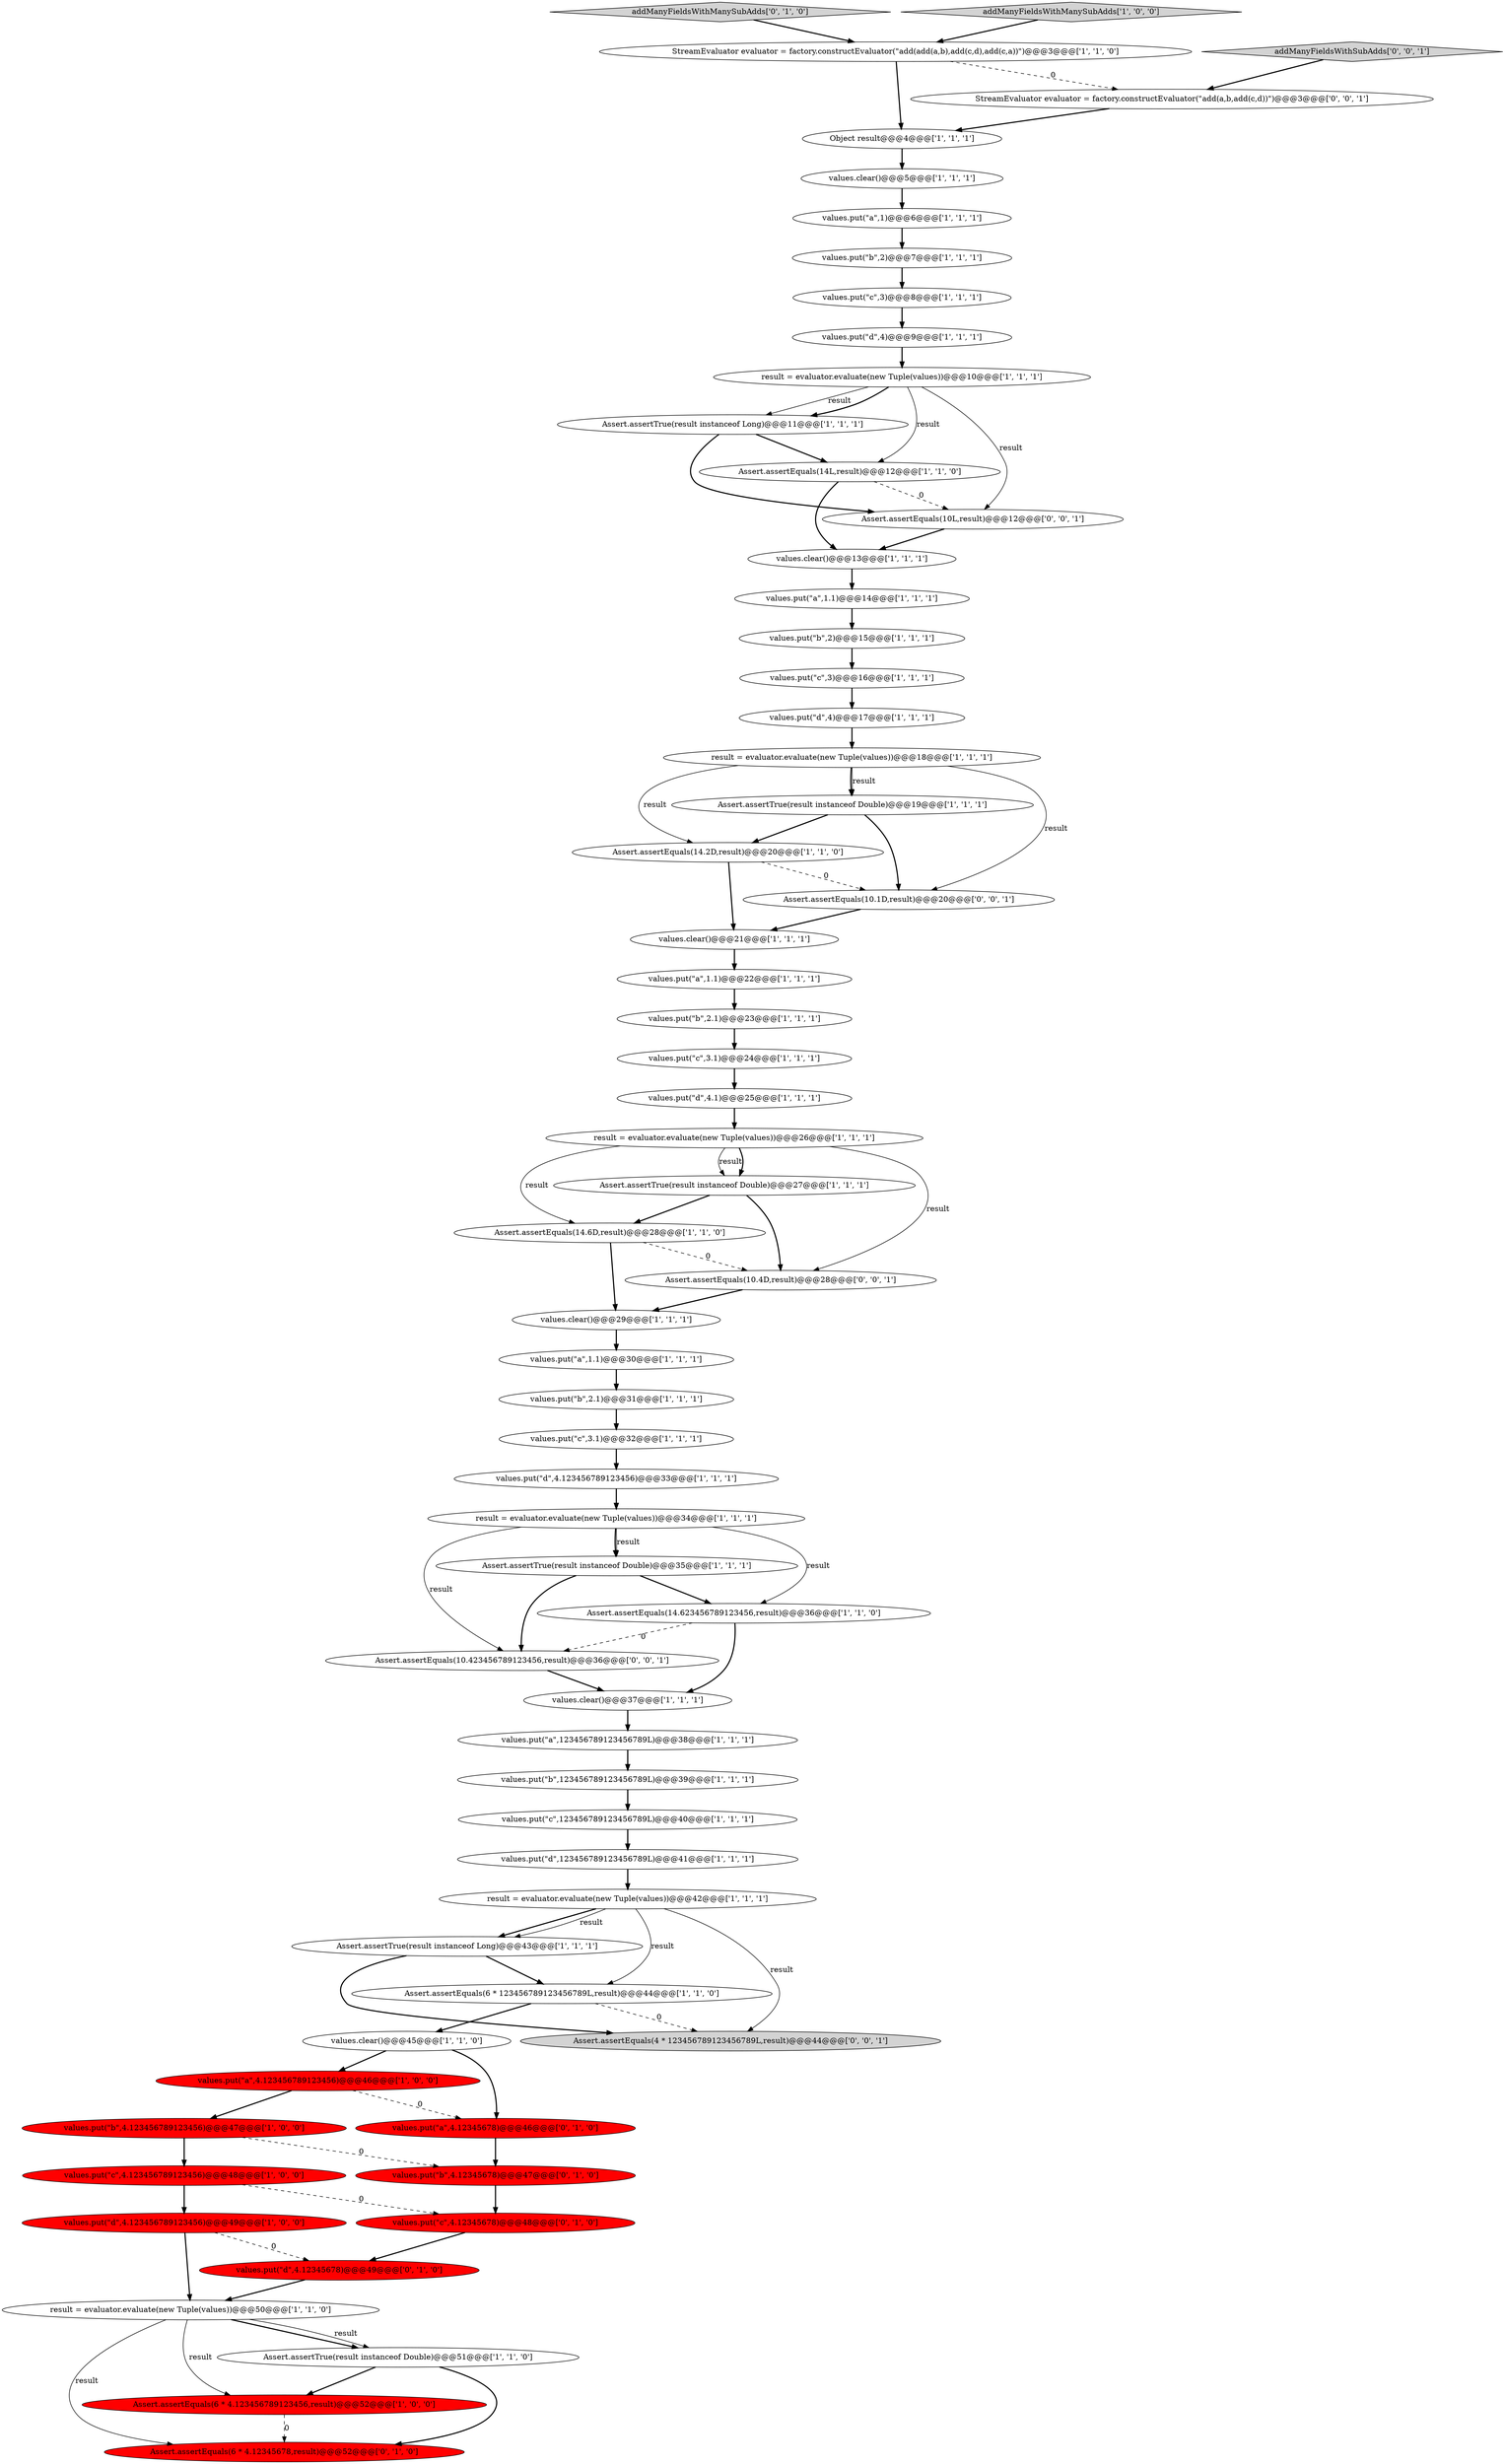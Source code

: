 digraph {
22 [style = filled, label = "result = evaluator.evaluate(new Tuple(values))@@@26@@@['1', '1', '1']", fillcolor = white, shape = ellipse image = "AAA0AAABBB1BBB"];
23 [style = filled, label = "result = evaluator.evaluate(new Tuple(values))@@@50@@@['1', '1', '0']", fillcolor = white, shape = ellipse image = "AAA0AAABBB1BBB"];
6 [style = filled, label = "Assert.assertEquals(6 * 4.123456789123456,result)@@@52@@@['1', '0', '0']", fillcolor = red, shape = ellipse image = "AAA1AAABBB1BBB"];
50 [style = filled, label = "values.clear()@@@5@@@['1', '1', '1']", fillcolor = white, shape = ellipse image = "AAA0AAABBB1BBB"];
14 [style = filled, label = "Assert.assertTrue(result instanceof Double)@@@27@@@['1', '1', '1']", fillcolor = white, shape = ellipse image = "AAA0AAABBB1BBB"];
9 [style = filled, label = "values.clear()@@@37@@@['1', '1', '1']", fillcolor = white, shape = ellipse image = "AAA0AAABBB1BBB"];
4 [style = filled, label = "Assert.assertTrue(result instanceof Long)@@@43@@@['1', '1', '1']", fillcolor = white, shape = ellipse image = "AAA0AAABBB1BBB"];
46 [style = filled, label = "values.put(\"b\",4.123456789123456)@@@47@@@['1', '0', '0']", fillcolor = red, shape = ellipse image = "AAA1AAABBB1BBB"];
13 [style = filled, label = "Object result@@@4@@@['1', '1', '1']", fillcolor = white, shape = ellipse image = "AAA0AAABBB1BBB"];
36 [style = filled, label = "values.clear()@@@45@@@['1', '1', '0']", fillcolor = white, shape = ellipse image = "AAA0AAABBB1BBB"];
3 [style = filled, label = "Assert.assertEquals(14.6D,result)@@@28@@@['1', '1', '0']", fillcolor = white, shape = ellipse image = "AAA0AAABBB1BBB"];
20 [style = filled, label = "result = evaluator.evaluate(new Tuple(values))@@@34@@@['1', '1', '1']", fillcolor = white, shape = ellipse image = "AAA0AAABBB1BBB"];
34 [style = filled, label = "values.put(\"d\",4)@@@17@@@['1', '1', '1']", fillcolor = white, shape = ellipse image = "AAA0AAABBB1BBB"];
18 [style = filled, label = "Assert.assertTrue(result instanceof Long)@@@11@@@['1', '1', '1']", fillcolor = white, shape = ellipse image = "AAA0AAABBB1BBB"];
7 [style = filled, label = "values.put(\"c\",3.1)@@@24@@@['1', '1', '1']", fillcolor = white, shape = ellipse image = "AAA0AAABBB1BBB"];
48 [style = filled, label = "values.put(\"b\",2)@@@15@@@['1', '1', '1']", fillcolor = white, shape = ellipse image = "AAA0AAABBB1BBB"];
51 [style = filled, label = "values.put(\"b\",4.12345678)@@@47@@@['0', '1', '0']", fillcolor = red, shape = ellipse image = "AAA1AAABBB2BBB"];
1 [style = filled, label = "values.put(\"d\",4)@@@9@@@['1', '1', '1']", fillcolor = white, shape = ellipse image = "AAA0AAABBB1BBB"];
29 [style = filled, label = "StreamEvaluator evaluator = factory.constructEvaluator(\"add(add(a,b),add(c,d),add(c,a))\")@@@3@@@['1', '1', '0']", fillcolor = white, shape = ellipse image = "AAA0AAABBB1BBB"];
59 [style = filled, label = "Assert.assertEquals(10.423456789123456,result)@@@36@@@['0', '0', '1']", fillcolor = white, shape = ellipse image = "AAA0AAABBB3BBB"];
33 [style = filled, label = "values.clear()@@@13@@@['1', '1', '1']", fillcolor = white, shape = ellipse image = "AAA0AAABBB1BBB"];
21 [style = filled, label = "values.put(\"c\",3)@@@16@@@['1', '1', '1']", fillcolor = white, shape = ellipse image = "AAA0AAABBB1BBB"];
25 [style = filled, label = "values.put(\"c\",3)@@@8@@@['1', '1', '1']", fillcolor = white, shape = ellipse image = "AAA0AAABBB1BBB"];
0 [style = filled, label = "values.put(\"d\",4.123456789123456)@@@33@@@['1', '1', '1']", fillcolor = white, shape = ellipse image = "AAA0AAABBB1BBB"];
15 [style = filled, label = "values.put(\"d\",123456789123456789L)@@@41@@@['1', '1', '1']", fillcolor = white, shape = ellipse image = "AAA0AAABBB1BBB"];
17 [style = filled, label = "values.put(\"a\",1.1)@@@30@@@['1', '1', '1']", fillcolor = white, shape = ellipse image = "AAA0AAABBB1BBB"];
11 [style = filled, label = "values.put(\"a\",123456789123456789L)@@@38@@@['1', '1', '1']", fillcolor = white, shape = ellipse image = "AAA0AAABBB1BBB"];
28 [style = filled, label = "values.put(\"c\",4.123456789123456)@@@48@@@['1', '0', '0']", fillcolor = red, shape = ellipse image = "AAA1AAABBB1BBB"];
40 [style = filled, label = "values.put(\"b\",2.1)@@@23@@@['1', '1', '1']", fillcolor = white, shape = ellipse image = "AAA0AAABBB1BBB"];
45 [style = filled, label = "Assert.assertEquals(6 * 123456789123456789L,result)@@@44@@@['1', '1', '0']", fillcolor = white, shape = ellipse image = "AAA0AAABBB1BBB"];
53 [style = filled, label = "addManyFieldsWithManySubAdds['0', '1', '0']", fillcolor = lightgray, shape = diamond image = "AAA0AAABBB2BBB"];
30 [style = filled, label = "values.put(\"d\",4.1)@@@25@@@['1', '1', '1']", fillcolor = white, shape = ellipse image = "AAA0AAABBB1BBB"];
27 [style = filled, label = "values.put(\"c\",123456789123456789L)@@@40@@@['1', '1', '1']", fillcolor = white, shape = ellipse image = "AAA0AAABBB1BBB"];
56 [style = filled, label = "Assert.assertEquals(6 * 4.12345678,result)@@@52@@@['0', '1', '0']", fillcolor = red, shape = ellipse image = "AAA1AAABBB2BBB"];
19 [style = filled, label = "values.put(\"b\",2.1)@@@31@@@['1', '1', '1']", fillcolor = white, shape = ellipse image = "AAA0AAABBB1BBB"];
10 [style = filled, label = "values.put(\"a\",1.1)@@@14@@@['1', '1', '1']", fillcolor = white, shape = ellipse image = "AAA0AAABBB1BBB"];
39 [style = filled, label = "values.put(\"d\",4.123456789123456)@@@49@@@['1', '0', '0']", fillcolor = red, shape = ellipse image = "AAA1AAABBB1BBB"];
49 [style = filled, label = "values.clear()@@@21@@@['1', '1', '1']", fillcolor = white, shape = ellipse image = "AAA0AAABBB1BBB"];
31 [style = filled, label = "values.put(\"a\",1)@@@6@@@['1', '1', '1']", fillcolor = white, shape = ellipse image = "AAA0AAABBB1BBB"];
43 [style = filled, label = "values.put(\"b\",123456789123456789L)@@@39@@@['1', '1', '1']", fillcolor = white, shape = ellipse image = "AAA0AAABBB1BBB"];
61 [style = filled, label = "Assert.assertEquals(10L,result)@@@12@@@['0', '0', '1']", fillcolor = white, shape = ellipse image = "AAA0AAABBB3BBB"];
44 [style = filled, label = "Assert.assertEquals(14.2D,result)@@@20@@@['1', '1', '0']", fillcolor = white, shape = ellipse image = "AAA0AAABBB1BBB"];
32 [style = filled, label = "values.put(\"b\",2)@@@7@@@['1', '1', '1']", fillcolor = white, shape = ellipse image = "AAA0AAABBB1BBB"];
52 [style = filled, label = "values.put(\"d\",4.12345678)@@@49@@@['0', '1', '0']", fillcolor = red, shape = ellipse image = "AAA1AAABBB2BBB"];
2 [style = filled, label = "result = evaluator.evaluate(new Tuple(values))@@@18@@@['1', '1', '1']", fillcolor = white, shape = ellipse image = "AAA0AAABBB1BBB"];
35 [style = filled, label = "Assert.assertTrue(result instanceof Double)@@@19@@@['1', '1', '1']", fillcolor = white, shape = ellipse image = "AAA0AAABBB1BBB"];
41 [style = filled, label = "Assert.assertTrue(result instanceof Double)@@@35@@@['1', '1', '1']", fillcolor = white, shape = ellipse image = "AAA0AAABBB1BBB"];
57 [style = filled, label = "Assert.assertEquals(10.1D,result)@@@20@@@['0', '0', '1']", fillcolor = white, shape = ellipse image = "AAA0AAABBB3BBB"];
37 [style = filled, label = "values.put(\"a\",4.123456789123456)@@@46@@@['1', '0', '0']", fillcolor = red, shape = ellipse image = "AAA1AAABBB1BBB"];
8 [style = filled, label = "values.put(\"c\",3.1)@@@32@@@['1', '1', '1']", fillcolor = white, shape = ellipse image = "AAA0AAABBB1BBB"];
58 [style = filled, label = "addManyFieldsWithSubAdds['0', '0', '1']", fillcolor = lightgray, shape = diamond image = "AAA0AAABBB3BBB"];
60 [style = filled, label = "StreamEvaluator evaluator = factory.constructEvaluator(\"add(a,b,add(c,d))\")@@@3@@@['0', '0', '1']", fillcolor = white, shape = ellipse image = "AAA0AAABBB3BBB"];
55 [style = filled, label = "values.put(\"c\",4.12345678)@@@48@@@['0', '1', '0']", fillcolor = red, shape = ellipse image = "AAA1AAABBB2BBB"];
24 [style = filled, label = "values.put(\"a\",1.1)@@@22@@@['1', '1', '1']", fillcolor = white, shape = ellipse image = "AAA0AAABBB1BBB"];
62 [style = filled, label = "Assert.assertEquals(10.4D,result)@@@28@@@['0', '0', '1']", fillcolor = white, shape = ellipse image = "AAA0AAABBB3BBB"];
12 [style = filled, label = "Assert.assertEquals(14.623456789123456,result)@@@36@@@['1', '1', '0']", fillcolor = white, shape = ellipse image = "AAA0AAABBB1BBB"];
63 [style = filled, label = "Assert.assertEquals(4 * 123456789123456789L,result)@@@44@@@['0', '0', '1']", fillcolor = lightgray, shape = ellipse image = "AAA0AAABBB3BBB"];
47 [style = filled, label = "Assert.assertEquals(14L,result)@@@12@@@['1', '1', '0']", fillcolor = white, shape = ellipse image = "AAA0AAABBB1BBB"];
16 [style = filled, label = "addManyFieldsWithManySubAdds['1', '0', '0']", fillcolor = lightgray, shape = diamond image = "AAA0AAABBB1BBB"];
5 [style = filled, label = "result = evaluator.evaluate(new Tuple(values))@@@10@@@['1', '1', '1']", fillcolor = white, shape = ellipse image = "AAA0AAABBB1BBB"];
42 [style = filled, label = "Assert.assertTrue(result instanceof Double)@@@51@@@['1', '1', '0']", fillcolor = white, shape = ellipse image = "AAA0AAABBB1BBB"];
26 [style = filled, label = "values.clear()@@@29@@@['1', '1', '1']", fillcolor = white, shape = ellipse image = "AAA0AAABBB1BBB"];
38 [style = filled, label = "result = evaluator.evaluate(new Tuple(values))@@@42@@@['1', '1', '1']", fillcolor = white, shape = ellipse image = "AAA0AAABBB1BBB"];
54 [style = filled, label = "values.put(\"a\",4.12345678)@@@46@@@['0', '1', '0']", fillcolor = red, shape = ellipse image = "AAA1AAABBB2BBB"];
1->5 [style = bold, label=""];
2->35 [style = bold, label=""];
14->3 [style = bold, label=""];
22->14 [style = solid, label="result"];
25->1 [style = bold, label=""];
22->62 [style = solid, label="result"];
9->11 [style = bold, label=""];
4->63 [style = bold, label=""];
7->30 [style = bold, label=""];
59->9 [style = bold, label=""];
38->4 [style = bold, label=""];
58->60 [style = bold, label=""];
38->45 [style = solid, label="result"];
47->33 [style = bold, label=""];
12->9 [style = bold, label=""];
27->15 [style = bold, label=""];
23->56 [style = solid, label="result"];
8->0 [style = bold, label=""];
49->24 [style = bold, label=""];
45->63 [style = dashed, label="0"];
22->3 [style = solid, label="result"];
18->61 [style = bold, label=""];
34->2 [style = bold, label=""];
39->23 [style = bold, label=""];
32->25 [style = bold, label=""];
5->18 [style = solid, label="result"];
48->21 [style = bold, label=""];
44->57 [style = dashed, label="0"];
39->52 [style = dashed, label="0"];
53->29 [style = bold, label=""];
15->38 [style = bold, label=""];
52->23 [style = bold, label=""];
2->35 [style = solid, label="result"];
26->17 [style = bold, label=""];
35->44 [style = bold, label=""];
47->61 [style = dashed, label="0"];
16->29 [style = bold, label=""];
10->48 [style = bold, label=""];
24->40 [style = bold, label=""];
44->49 [style = bold, label=""];
11->43 [style = bold, label=""];
20->59 [style = solid, label="result"];
60->13 [style = bold, label=""];
41->59 [style = bold, label=""];
35->57 [style = bold, label=""];
4->45 [style = bold, label=""];
46->51 [style = dashed, label="0"];
20->41 [style = bold, label=""];
37->46 [style = bold, label=""];
5->61 [style = solid, label="result"];
50->31 [style = bold, label=""];
42->56 [style = bold, label=""];
12->59 [style = dashed, label="0"];
43->27 [style = bold, label=""];
0->20 [style = bold, label=""];
36->37 [style = bold, label=""];
62->26 [style = bold, label=""];
22->14 [style = bold, label=""];
28->55 [style = dashed, label="0"];
20->12 [style = solid, label="result"];
18->47 [style = bold, label=""];
46->28 [style = bold, label=""];
31->32 [style = bold, label=""];
28->39 [style = bold, label=""];
5->47 [style = solid, label="result"];
21->34 [style = bold, label=""];
45->36 [style = bold, label=""];
3->26 [style = bold, label=""];
20->41 [style = solid, label="result"];
5->18 [style = bold, label=""];
38->63 [style = solid, label="result"];
13->50 [style = bold, label=""];
23->42 [style = bold, label=""];
3->62 [style = dashed, label="0"];
2->57 [style = solid, label="result"];
41->12 [style = bold, label=""];
55->52 [style = bold, label=""];
23->6 [style = solid, label="result"];
54->51 [style = bold, label=""];
30->22 [style = bold, label=""];
37->54 [style = dashed, label="0"];
33->10 [style = bold, label=""];
17->19 [style = bold, label=""];
19->8 [style = bold, label=""];
40->7 [style = bold, label=""];
23->42 [style = solid, label="result"];
42->6 [style = bold, label=""];
51->55 [style = bold, label=""];
2->44 [style = solid, label="result"];
6->56 [style = dashed, label="0"];
57->49 [style = bold, label=""];
14->62 [style = bold, label=""];
36->54 [style = bold, label=""];
29->60 [style = dashed, label="0"];
38->4 [style = solid, label="result"];
61->33 [style = bold, label=""];
29->13 [style = bold, label=""];
}
